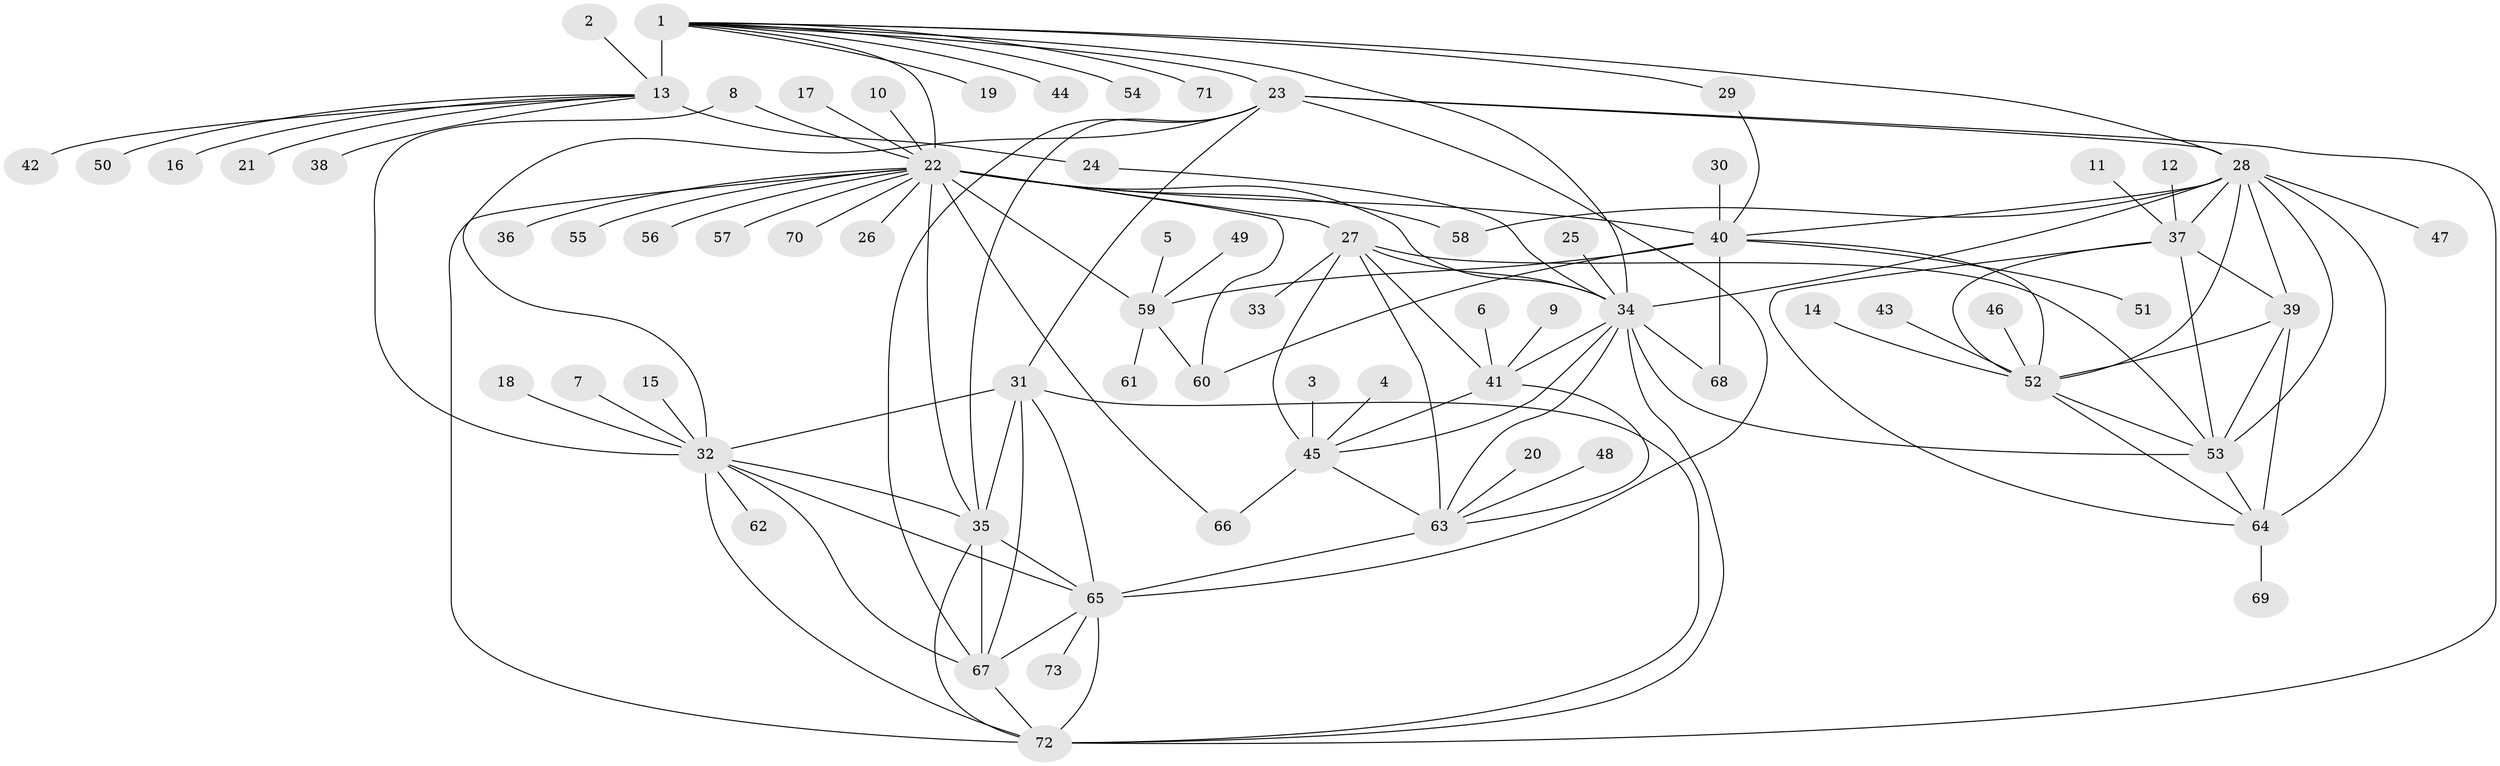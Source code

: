 // original degree distribution, {12: 0.04794520547945205, 8: 0.04794520547945205, 6: 0.0136986301369863, 9: 0.0410958904109589, 7: 0.03424657534246575, 10: 0.03424657534246575, 11: 0.0136986301369863, 18: 0.00684931506849315, 2: 0.14383561643835616, 3: 0.0410958904109589, 1: 0.5684931506849316, 4: 0.00684931506849315}
// Generated by graph-tools (version 1.1) at 2025/50/03/09/25 03:50:35]
// undirected, 73 vertices, 124 edges
graph export_dot {
graph [start="1"]
  node [color=gray90,style=filled];
  1;
  2;
  3;
  4;
  5;
  6;
  7;
  8;
  9;
  10;
  11;
  12;
  13;
  14;
  15;
  16;
  17;
  18;
  19;
  20;
  21;
  22;
  23;
  24;
  25;
  26;
  27;
  28;
  29;
  30;
  31;
  32;
  33;
  34;
  35;
  36;
  37;
  38;
  39;
  40;
  41;
  42;
  43;
  44;
  45;
  46;
  47;
  48;
  49;
  50;
  51;
  52;
  53;
  54;
  55;
  56;
  57;
  58;
  59;
  60;
  61;
  62;
  63;
  64;
  65;
  66;
  67;
  68;
  69;
  70;
  71;
  72;
  73;
  1 -- 13 [weight=12.0];
  1 -- 19 [weight=1.0];
  1 -- 22 [weight=1.0];
  1 -- 23 [weight=1.0];
  1 -- 28 [weight=1.0];
  1 -- 29 [weight=1.0];
  1 -- 34 [weight=1.0];
  1 -- 44 [weight=1.0];
  1 -- 54 [weight=1.0];
  1 -- 71 [weight=1.0];
  2 -- 13 [weight=1.0];
  3 -- 45 [weight=1.0];
  4 -- 45 [weight=1.0];
  5 -- 59 [weight=1.0];
  6 -- 41 [weight=1.0];
  7 -- 32 [weight=1.0];
  8 -- 22 [weight=1.0];
  8 -- 32 [weight=1.0];
  9 -- 41 [weight=1.0];
  10 -- 22 [weight=1.0];
  11 -- 37 [weight=1.0];
  12 -- 37 [weight=1.0];
  13 -- 16 [weight=1.0];
  13 -- 21 [weight=1.0];
  13 -- 24 [weight=1.0];
  13 -- 38 [weight=1.0];
  13 -- 42 [weight=1.0];
  13 -- 50 [weight=1.0];
  14 -- 52 [weight=1.0];
  15 -- 32 [weight=1.0];
  17 -- 22 [weight=1.0];
  18 -- 32 [weight=1.0];
  20 -- 63 [weight=1.0];
  22 -- 26 [weight=1.0];
  22 -- 27 [weight=1.0];
  22 -- 34 [weight=1.0];
  22 -- 35 [weight=1.0];
  22 -- 36 [weight=1.0];
  22 -- 40 [weight=6.0];
  22 -- 55 [weight=1.0];
  22 -- 56 [weight=1.0];
  22 -- 57 [weight=1.0];
  22 -- 58 [weight=1.0];
  22 -- 59 [weight=2.0];
  22 -- 60 [weight=2.0];
  22 -- 66 [weight=1.0];
  22 -- 70 [weight=1.0];
  22 -- 72 [weight=1.0];
  23 -- 28 [weight=1.0];
  23 -- 31 [weight=1.0];
  23 -- 32 [weight=1.0];
  23 -- 35 [weight=1.0];
  23 -- 65 [weight=1.0];
  23 -- 67 [weight=1.0];
  23 -- 72 [weight=1.0];
  24 -- 34 [weight=1.0];
  25 -- 34 [weight=1.0];
  27 -- 33 [weight=1.0];
  27 -- 34 [weight=3.0];
  27 -- 41 [weight=3.0];
  27 -- 45 [weight=3.0];
  27 -- 53 [weight=1.0];
  27 -- 63 [weight=3.0];
  28 -- 34 [weight=1.0];
  28 -- 37 [weight=2.0];
  28 -- 39 [weight=2.0];
  28 -- 40 [weight=1.0];
  28 -- 47 [weight=1.0];
  28 -- 52 [weight=2.0];
  28 -- 53 [weight=2.0];
  28 -- 58 [weight=1.0];
  28 -- 64 [weight=2.0];
  29 -- 40 [weight=1.0];
  30 -- 40 [weight=1.0];
  31 -- 32 [weight=1.0];
  31 -- 35 [weight=1.0];
  31 -- 65 [weight=1.0];
  31 -- 67 [weight=1.0];
  31 -- 72 [weight=1.0];
  32 -- 35 [weight=1.0];
  32 -- 62 [weight=1.0];
  32 -- 65 [weight=1.0];
  32 -- 67 [weight=1.0];
  32 -- 72 [weight=1.0];
  34 -- 41 [weight=1.0];
  34 -- 45 [weight=1.0];
  34 -- 53 [weight=1.0];
  34 -- 63 [weight=1.0];
  34 -- 68 [weight=1.0];
  34 -- 72 [weight=1.0];
  35 -- 65 [weight=1.0];
  35 -- 67 [weight=1.0];
  35 -- 72 [weight=1.0];
  37 -- 39 [weight=1.0];
  37 -- 52 [weight=1.0];
  37 -- 53 [weight=1.0];
  37 -- 64 [weight=1.0];
  39 -- 52 [weight=1.0];
  39 -- 53 [weight=1.0];
  39 -- 64 [weight=1.0];
  40 -- 51 [weight=1.0];
  40 -- 52 [weight=1.0];
  40 -- 59 [weight=3.0];
  40 -- 60 [weight=3.0];
  40 -- 68 [weight=1.0];
  41 -- 45 [weight=1.0];
  41 -- 63 [weight=1.0];
  43 -- 52 [weight=1.0];
  45 -- 63 [weight=1.0];
  45 -- 66 [weight=1.0];
  46 -- 52 [weight=1.0];
  48 -- 63 [weight=1.0];
  49 -- 59 [weight=1.0];
  52 -- 53 [weight=1.0];
  52 -- 64 [weight=1.0];
  53 -- 64 [weight=1.0];
  59 -- 60 [weight=1.0];
  59 -- 61 [weight=1.0];
  63 -- 65 [weight=1.0];
  64 -- 69 [weight=1.0];
  65 -- 67 [weight=1.0];
  65 -- 72 [weight=1.0];
  65 -- 73 [weight=1.0];
  67 -- 72 [weight=1.0];
}
